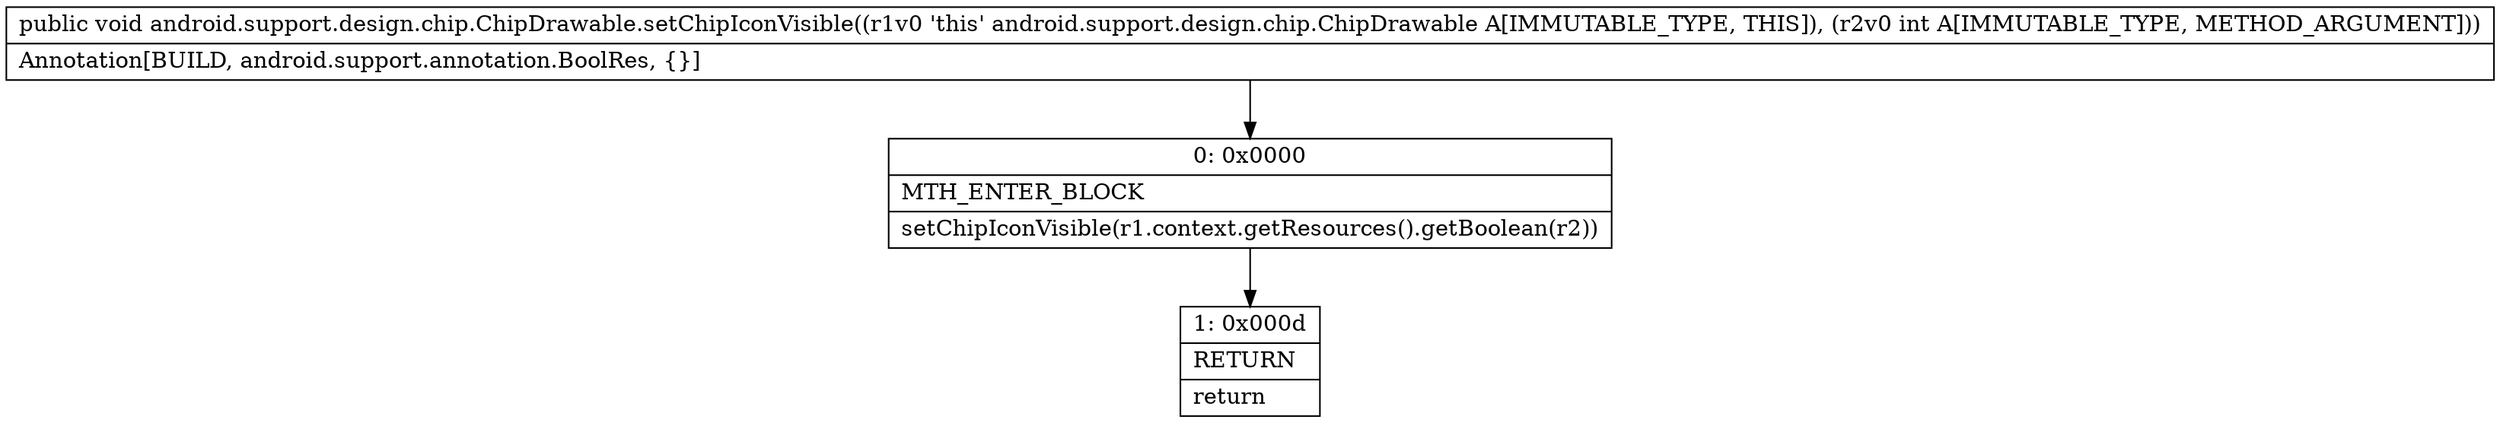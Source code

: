 digraph "CFG forandroid.support.design.chip.ChipDrawable.setChipIconVisible(I)V" {
Node_0 [shape=record,label="{0\:\ 0x0000|MTH_ENTER_BLOCK\l|setChipIconVisible(r1.context.getResources().getBoolean(r2))\l}"];
Node_1 [shape=record,label="{1\:\ 0x000d|RETURN\l|return\l}"];
MethodNode[shape=record,label="{public void android.support.design.chip.ChipDrawable.setChipIconVisible((r1v0 'this' android.support.design.chip.ChipDrawable A[IMMUTABLE_TYPE, THIS]), (r2v0 int A[IMMUTABLE_TYPE, METHOD_ARGUMENT]))  | Annotation[BUILD, android.support.annotation.BoolRes, \{\}]\l}"];
MethodNode -> Node_0;
Node_0 -> Node_1;
}

